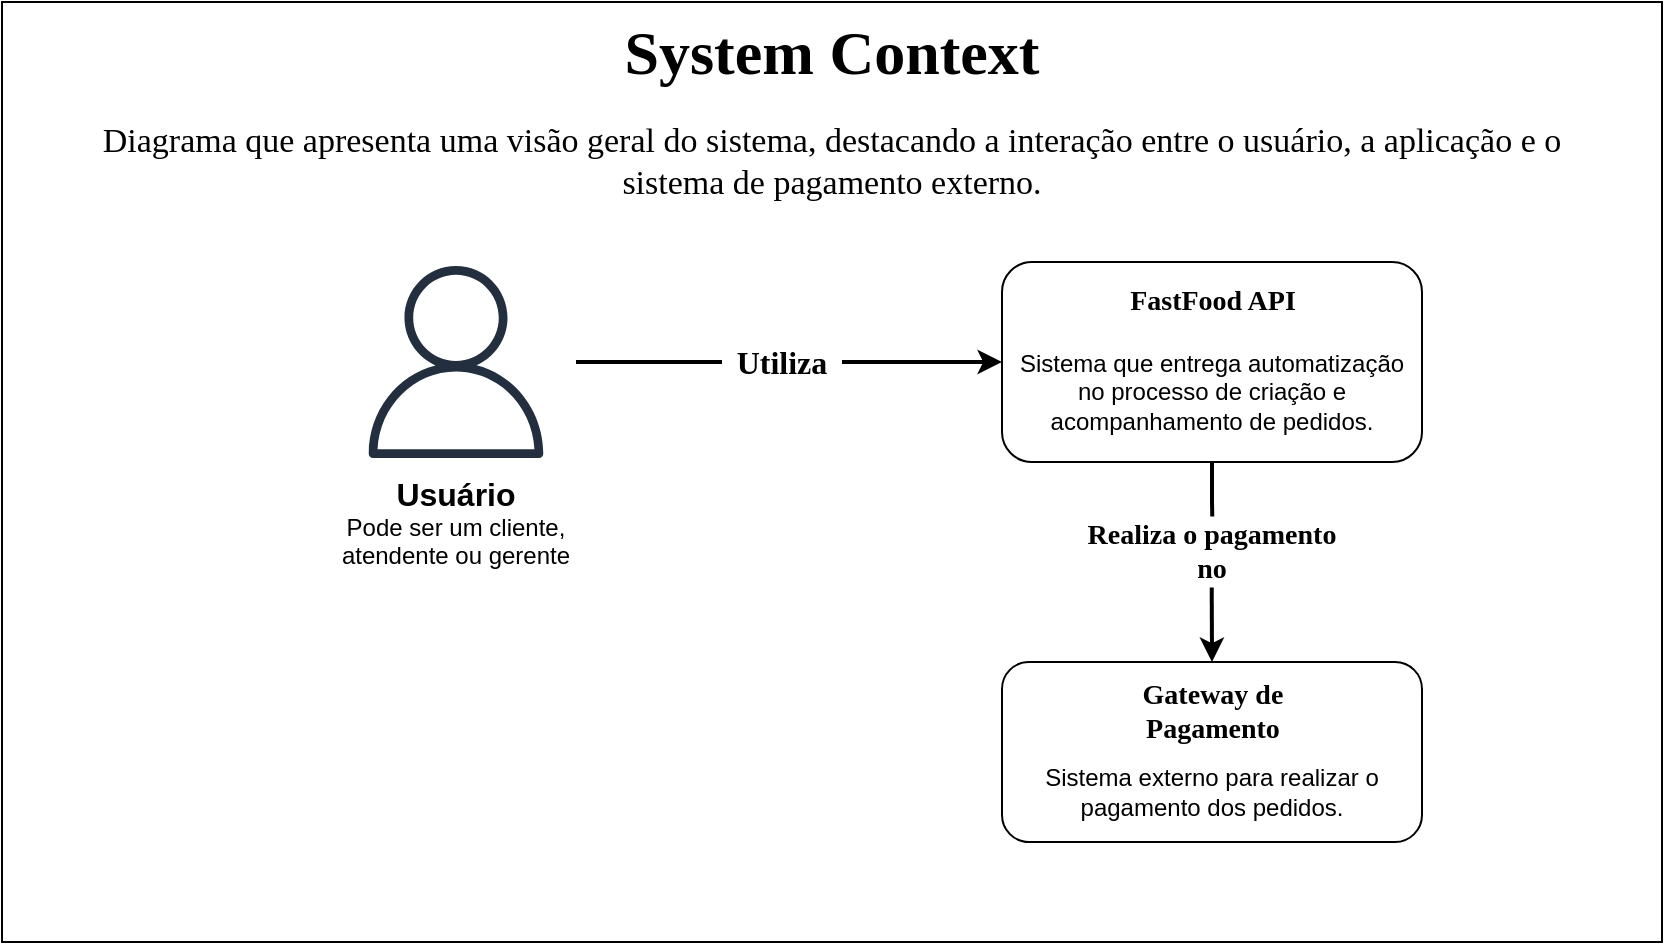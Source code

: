 <mxfile version="24.7.17">
  <diagram name="Página-1" id="JIDjbwsY1mC47pX43iYv">
    <mxGraphModel dx="1434" dy="780" grid="1" gridSize="10" guides="1" tooltips="1" connect="1" arrows="1" fold="1" page="1" pageScale="1" pageWidth="827" pageHeight="1169" math="0" shadow="0">
      <root>
        <mxCell id="0" />
        <mxCell id="1" parent="0" />
        <mxCell id="HllSV-0J50wZbuKiRXix-1" value="" style="rounded=0;whiteSpace=wrap;html=1;" vertex="1" parent="1">
          <mxGeometry y="200" width="830" height="470" as="geometry" />
        </mxCell>
        <mxCell id="HllSV-0J50wZbuKiRXix-2" value="System Context" style="text;html=1;align=center;verticalAlign=middle;whiteSpace=wrap;rounded=0;fontStyle=1;fontSize=31;fontFamily=Comic Sans MS;" vertex="1" parent="1">
          <mxGeometry x="287" y="210" width="256" height="30" as="geometry" />
        </mxCell>
        <mxCell id="HllSV-0J50wZbuKiRXix-4" value="Diagrama que apresenta uma visão geral do sistema, destacando a interação entre o usuário, a aplicação e o sistema de pagamento externo." style="text;html=1;align=center;verticalAlign=middle;whiteSpace=wrap;rounded=0;fontFamily=Comic Sans MS;fontSize=17;" vertex="1" parent="1">
          <mxGeometry x="30" y="220" width="770" height="120" as="geometry" />
        </mxCell>
        <mxCell id="HllSV-0J50wZbuKiRXix-11" style="edgeStyle=orthogonalEdgeStyle;rounded=0;orthogonalLoop=1;jettySize=auto;html=1;strokeWidth=2;jumpStyle=none;" edge="1" parent="1" source="HllSV-0J50wZbuKiRXix-12" target="HllSV-0J50wZbuKiRXix-10">
          <mxGeometry relative="1" as="geometry" />
        </mxCell>
        <mxCell id="HllSV-0J50wZbuKiRXix-5" value="User" style="sketch=0;outlineConnect=0;fontColor=none;gradientColor=none;strokeColor=#232F3E;fillColor=#ffffff;dashed=0;verticalLabelPosition=bottom;verticalAlign=top;align=center;fontSize=12;fontStyle=0;aspect=fixed;shape=mxgraph.aws4.resourceIcon;resIcon=mxgraph.aws4.user;html=1;noLabel=1;" vertex="1" parent="1">
          <mxGeometry x="167" y="320" width="120" height="120" as="geometry" />
        </mxCell>
        <mxCell id="HllSV-0J50wZbuKiRXix-8" value="&lt;font style=&quot;font-size: 16px;&quot;&gt;&lt;b&gt;Usuário&lt;/b&gt;&lt;/font&gt;&lt;div&gt;Pode ser um cliente, atendente ou gerente&lt;/div&gt;" style="text;html=1;align=center;verticalAlign=middle;whiteSpace=wrap;rounded=0;" vertex="1" parent="1">
          <mxGeometry x="167" y="430" width="120" height="60" as="geometry" />
        </mxCell>
        <mxCell id="HllSV-0J50wZbuKiRXix-19" style="edgeStyle=orthogonalEdgeStyle;rounded=0;orthogonalLoop=1;jettySize=auto;html=1;entryX=0.5;entryY=0;entryDx=0;entryDy=0;strokeWidth=2;jumpSize=6;exitX=0.499;exitY=1.093;exitDx=0;exitDy=0;exitPerimeter=0;" edge="1" parent="1" source="HllSV-0J50wZbuKiRXix-20" target="HllSV-0J50wZbuKiRXix-16">
          <mxGeometry relative="1" as="geometry" />
        </mxCell>
        <mxCell id="HllSV-0J50wZbuKiRXix-10" value="" style="rounded=1;whiteSpace=wrap;html=1;" vertex="1" parent="1">
          <mxGeometry x="500" y="330" width="210" height="100" as="geometry" />
        </mxCell>
        <mxCell id="HllSV-0J50wZbuKiRXix-13" value="" style="edgeStyle=orthogonalEdgeStyle;rounded=0;orthogonalLoop=1;jettySize=auto;html=1;strokeWidth=2;jumpStyle=none;endArrow=none;endFill=0;" edge="1" parent="1" source="HllSV-0J50wZbuKiRXix-5" target="HllSV-0J50wZbuKiRXix-12">
          <mxGeometry relative="1" as="geometry">
            <mxPoint x="287" y="380" as="sourcePoint" />
            <mxPoint x="500" y="380" as="targetPoint" />
          </mxGeometry>
        </mxCell>
        <mxCell id="HllSV-0J50wZbuKiRXix-12" value="&lt;font face=&quot;Comic Sans MS&quot; style=&quot;font-size: 16px;&quot;&gt;&lt;b&gt;Utiliza&lt;/b&gt;&lt;/font&gt;" style="text;html=1;align=center;verticalAlign=middle;whiteSpace=wrap;rounded=0;" vertex="1" parent="1">
          <mxGeometry x="360" y="365" width="60" height="30" as="geometry" />
        </mxCell>
        <mxCell id="HllSV-0J50wZbuKiRXix-14" value="&lt;font face=&quot;Comic Sans MS&quot; style=&quot;font-size: 14px;&quot;&gt;&lt;b&gt;FastFood API&lt;/b&gt;&lt;/font&gt;" style="text;html=1;align=center;verticalAlign=middle;whiteSpace=wrap;rounded=0;" vertex="1" parent="1">
          <mxGeometry x="552.5" y="335" width="105" height="30" as="geometry" />
        </mxCell>
        <mxCell id="HllSV-0J50wZbuKiRXix-15" value="Sistema que entrega automatização no processo de criação e acompanhamento de pedidos." style="text;html=1;align=center;verticalAlign=middle;whiteSpace=wrap;rounded=0;" vertex="1" parent="1">
          <mxGeometry x="500" y="360" width="210" height="70" as="geometry" />
        </mxCell>
        <mxCell id="HllSV-0J50wZbuKiRXix-16" value="" style="rounded=1;whiteSpace=wrap;html=1;" vertex="1" parent="1">
          <mxGeometry x="500" y="530" width="210" height="90" as="geometry" />
        </mxCell>
        <mxCell id="HllSV-0J50wZbuKiRXix-17" value="&lt;font face=&quot;Comic Sans MS&quot; style=&quot;font-size: 14px;&quot;&gt;&lt;b&gt;Gateway de Pagamento&lt;/b&gt;&lt;/font&gt;" style="text;html=1;align=center;verticalAlign=middle;whiteSpace=wrap;rounded=0;" vertex="1" parent="1">
          <mxGeometry x="552.5" y="540" width="105" height="30" as="geometry" />
        </mxCell>
        <mxCell id="HllSV-0J50wZbuKiRXix-18" value="Sistema externo para realizar o pagamento dos pedidos." style="text;html=1;align=center;verticalAlign=middle;whiteSpace=wrap;rounded=0;" vertex="1" parent="1">
          <mxGeometry x="500" y="560" width="210" height="70" as="geometry" />
        </mxCell>
        <mxCell id="HllSV-0J50wZbuKiRXix-21" value="" style="edgeStyle=orthogonalEdgeStyle;rounded=0;orthogonalLoop=1;jettySize=auto;html=1;entryX=0.501;entryY=-0.093;entryDx=0;entryDy=0;strokeWidth=2;endArrow=none;endFill=0;entryPerimeter=0;" edge="1" parent="1" source="HllSV-0J50wZbuKiRXix-10" target="HllSV-0J50wZbuKiRXix-20">
          <mxGeometry relative="1" as="geometry">
            <mxPoint x="605" y="430" as="sourcePoint" />
            <mxPoint x="605" y="485" as="targetPoint" />
          </mxGeometry>
        </mxCell>
        <mxCell id="HllSV-0J50wZbuKiRXix-20" value="&lt;b&gt;&lt;font face=&quot;Comic Sans MS&quot; style=&quot;font-size: 14px;&quot;&gt;Realiza o pagamento no&lt;/font&gt;&lt;/b&gt;" style="text;html=1;align=center;verticalAlign=middle;whiteSpace=wrap;rounded=0;" vertex="1" parent="1">
          <mxGeometry x="536.25" y="460" width="137.5" height="30" as="geometry" />
        </mxCell>
      </root>
    </mxGraphModel>
  </diagram>
</mxfile>
